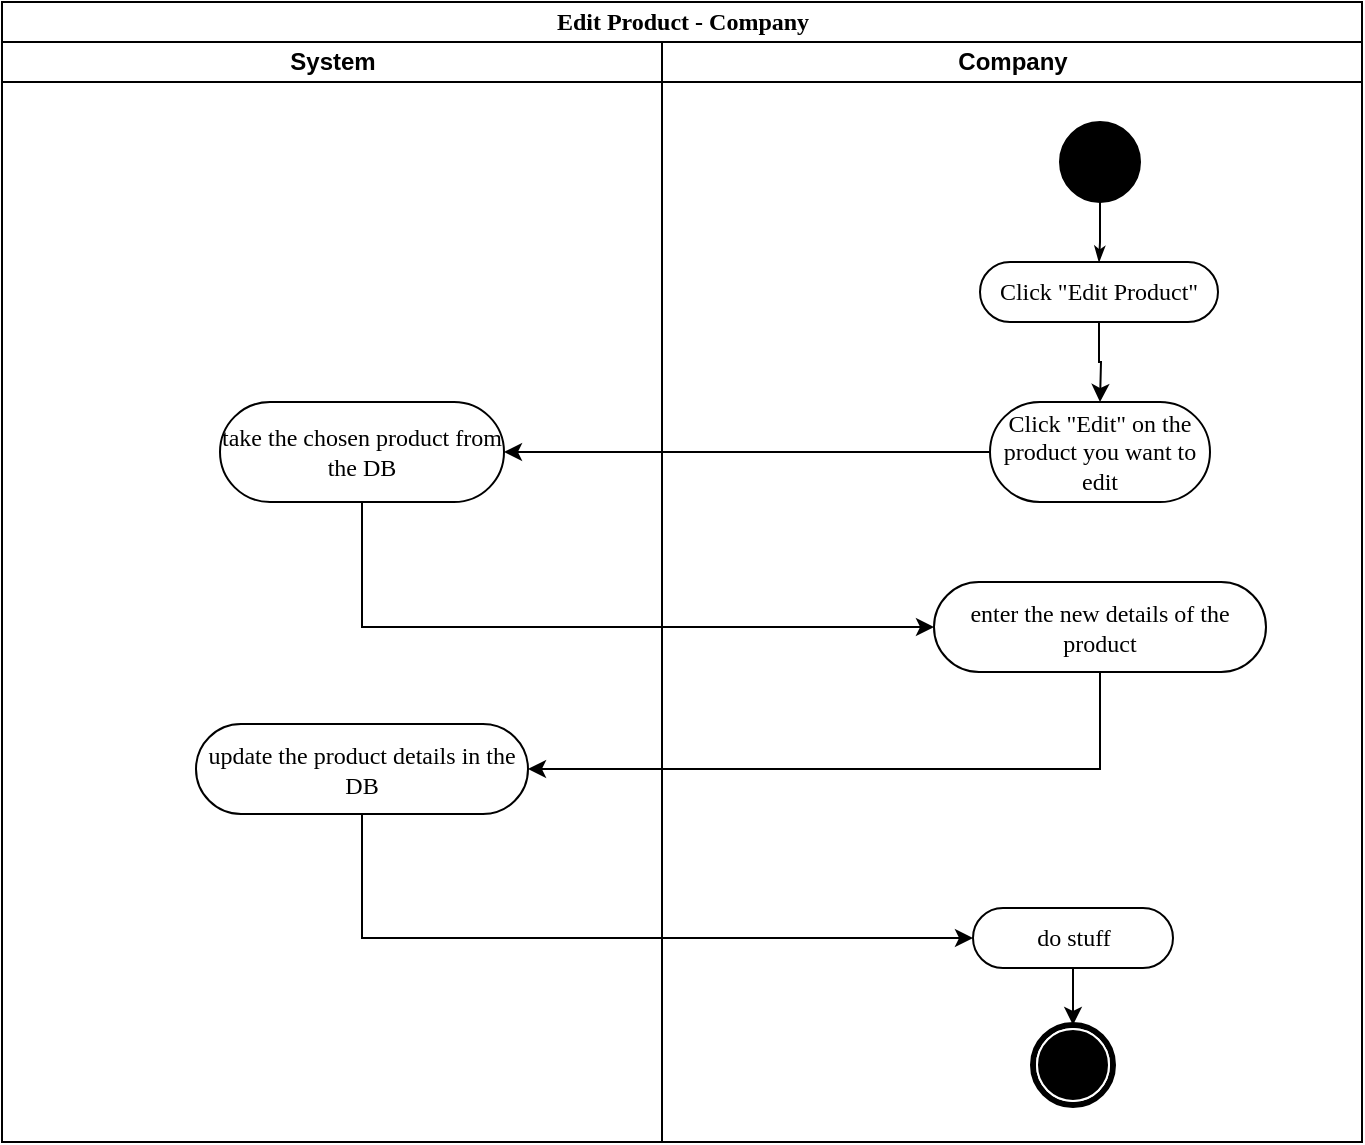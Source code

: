 <mxfile version="10.6.6" type="device"><diagram id="7nAYffAqB-xToMOoyVGd" name="Page-1"><mxGraphModel dx="1181" dy="575" grid="1" gridSize="10" guides="1" tooltips="1" connect="1" arrows="1" fold="1" page="1" pageScale="1" pageWidth="1169" pageHeight="827" math="0" shadow="0"><root><mxCell id="0"/><mxCell id="1" parent="0"/><mxCell id="jrV5g9tKmXIpxCekZfS_-1" value="Edit Product - Company" style="swimlane;html=1;childLayout=stackLayout;startSize=20;rounded=0;shadow=0;comic=0;labelBackgroundColor=none;strokeColor=#000000;strokeWidth=1;fillColor=#ffffff;fontFamily=Verdana;fontSize=12;fontColor=#000000;align=center;" parent="1" vertex="1"><mxGeometry x="91" y="30" width="680" height="570" as="geometry"/></mxCell><mxCell id="jrV5g9tKmXIpxCekZfS_-2" value="System" style="swimlane;html=1;startSize=20;" parent="jrV5g9tKmXIpxCekZfS_-1" vertex="1"><mxGeometry y="20" width="330" height="550" as="geometry"/></mxCell><mxCell id="jrV5g9tKmXIpxCekZfS_-7" value="take the chosen product from the DB" style="rounded=1;whiteSpace=wrap;html=1;shadow=0;comic=0;labelBackgroundColor=none;strokeColor=#000000;strokeWidth=1;fillColor=#ffffff;fontFamily=Verdana;fontSize=12;fontColor=#000000;align=center;arcSize=50;" parent="jrV5g9tKmXIpxCekZfS_-2" vertex="1"><mxGeometry x="109" y="180" width="142" height="50" as="geometry"/></mxCell><mxCell id="BxvQ6pNwY284LI6KJ6RN-3" value="update the product details in the DB" style="rounded=1;whiteSpace=wrap;html=1;shadow=0;comic=0;labelBackgroundColor=none;strokeColor=#000000;strokeWidth=1;fillColor=#ffffff;fontFamily=Verdana;fontSize=12;fontColor=#000000;align=center;arcSize=50;" vertex="1" parent="jrV5g9tKmXIpxCekZfS_-2"><mxGeometry x="97" y="341" width="166" height="45" as="geometry"/></mxCell><mxCell id="jrV5g9tKmXIpxCekZfS_-8" value="Company" style="swimlane;html=1;startSize=20;" parent="jrV5g9tKmXIpxCekZfS_-1" vertex="1"><mxGeometry x="330" y="20" width="350" height="550" as="geometry"/></mxCell><mxCell id="jrV5g9tKmXIpxCekZfS_-9" style="edgeStyle=orthogonalEdgeStyle;rounded=0;html=1;labelBackgroundColor=none;startArrow=none;startFill=0;startSize=5;endArrow=classicThin;endFill=1;endSize=5;jettySize=auto;orthogonalLoop=1;strokeColor=#000000;strokeWidth=1;fontFamily=Verdana;fontSize=12;fontColor=#000000;" parent="jrV5g9tKmXIpxCekZfS_-8" source="jrV5g9tKmXIpxCekZfS_-10" target="jrV5g9tKmXIpxCekZfS_-11" edge="1"><mxGeometry relative="1" as="geometry"/></mxCell><mxCell id="jrV5g9tKmXIpxCekZfS_-10" value="" style="ellipse;whiteSpace=wrap;html=1;rounded=0;shadow=0;comic=0;labelBackgroundColor=none;strokeColor=#000000;strokeWidth=1;fillColor=#000000;fontFamily=Verdana;fontSize=12;fontColor=#000000;align=center;" parent="jrV5g9tKmXIpxCekZfS_-8" vertex="1"><mxGeometry x="199" y="40" width="40" height="40" as="geometry"/></mxCell><mxCell id="jrV5g9tKmXIpxCekZfS_-11" value="Click &quot;Edit Product&quot;" style="rounded=1;whiteSpace=wrap;html=1;shadow=0;comic=0;labelBackgroundColor=none;strokeColor=#000000;strokeWidth=1;fillColor=#ffffff;fontFamily=Verdana;fontSize=12;fontColor=#000000;align=center;arcSize=50;" parent="jrV5g9tKmXIpxCekZfS_-8" vertex="1"><mxGeometry x="159" y="110" width="119" height="30" as="geometry"/></mxCell><mxCell id="jrV5g9tKmXIpxCekZfS_-12" value="Click &quot;Edit&quot; on the product you want to edit" style="rounded=1;whiteSpace=wrap;html=1;shadow=0;comic=0;labelBackgroundColor=none;strokeColor=#000000;strokeWidth=1;fillColor=#ffffff;fontFamily=Verdana;fontSize=12;fontColor=#000000;align=center;arcSize=50;" parent="jrV5g9tKmXIpxCekZfS_-8" vertex="1"><mxGeometry x="164" y="180" width="110" height="50" as="geometry"/></mxCell><mxCell id="jrV5g9tKmXIpxCekZfS_-13" style="edgeStyle=orthogonalEdgeStyle;rounded=0;orthogonalLoop=1;jettySize=auto;html=1;entryX=0.5;entryY=0;entryDx=0;entryDy=0;" parent="jrV5g9tKmXIpxCekZfS_-8" source="jrV5g9tKmXIpxCekZfS_-14" target="jrV5g9tKmXIpxCekZfS_-15" edge="1"><mxGeometry relative="1" as="geometry"/></mxCell><mxCell id="jrV5g9tKmXIpxCekZfS_-14" value="do stuff" style="rounded=1;whiteSpace=wrap;html=1;shadow=0;comic=0;labelBackgroundColor=none;strokeColor=#000000;strokeWidth=1;fillColor=#ffffff;fontFamily=Verdana;fontSize=12;fontColor=#000000;align=center;arcSize=50;" parent="jrV5g9tKmXIpxCekZfS_-8" vertex="1"><mxGeometry x="155.5" y="433" width="100" height="30" as="geometry"/></mxCell><mxCell id="jrV5g9tKmXIpxCekZfS_-15" value="" style="shape=mxgraph.bpmn.shape;html=1;verticalLabelPosition=bottom;labelBackgroundColor=#ffffff;verticalAlign=top;perimeter=ellipsePerimeter;outline=end;symbol=terminate;rounded=0;shadow=0;comic=0;strokeColor=#000000;strokeWidth=1;fillColor=#ffffff;fontFamily=Verdana;fontSize=12;fontColor=#000000;align=center;" parent="jrV5g9tKmXIpxCekZfS_-8" vertex="1"><mxGeometry x="185.5" y="491.5" width="40" height="40" as="geometry"/></mxCell><mxCell id="y71z_HvWy0m2HpcQxqED-3" value="enter the new details of the product" style="rounded=1;whiteSpace=wrap;html=1;shadow=0;comic=0;labelBackgroundColor=none;strokeColor=#000000;strokeWidth=1;fillColor=#ffffff;fontFamily=Verdana;fontSize=12;fontColor=#000000;align=center;arcSize=50;" parent="jrV5g9tKmXIpxCekZfS_-8" vertex="1"><mxGeometry x="136" y="270" width="166" height="45" as="geometry"/></mxCell><mxCell id="jrV5g9tKmXIpxCekZfS_-16" style="edgeStyle=orthogonalEdgeStyle;rounded=0;orthogonalLoop=1;jettySize=auto;html=1;entryX=1;entryY=0.5;entryDx=0;entryDy=0;exitX=0;exitY=0.5;exitDx=0;exitDy=0;" parent="jrV5g9tKmXIpxCekZfS_-1" source="jrV5g9tKmXIpxCekZfS_-12" target="jrV5g9tKmXIpxCekZfS_-7" edge="1"><mxGeometry relative="1" as="geometry"><mxPoint x="163.529" y="250.176" as="targetPoint"/><mxPoint x="468" y="290" as="sourcePoint"/></mxGeometry></mxCell><mxCell id="y71z_HvWy0m2HpcQxqED-4" style="edgeStyle=orthogonalEdgeStyle;rounded=0;orthogonalLoop=1;jettySize=auto;html=1;entryX=0;entryY=0.5;entryDx=0;entryDy=0;exitX=0.5;exitY=1;exitDx=0;exitDy=0;" parent="jrV5g9tKmXIpxCekZfS_-1" source="jrV5g9tKmXIpxCekZfS_-7" target="y71z_HvWy0m2HpcQxqED-3" edge="1"><mxGeometry relative="1" as="geometry"/></mxCell><mxCell id="BxvQ6pNwY284LI6KJ6RN-4" style="edgeStyle=orthogonalEdgeStyle;rounded=0;orthogonalLoop=1;jettySize=auto;html=1;entryX=1;entryY=0.5;entryDx=0;entryDy=0;exitX=0.5;exitY=1;exitDx=0;exitDy=0;" edge="1" parent="jrV5g9tKmXIpxCekZfS_-1" source="y71z_HvWy0m2HpcQxqED-3" target="BxvQ6pNwY284LI6KJ6RN-3"><mxGeometry relative="1" as="geometry"/></mxCell><mxCell id="BxvQ6pNwY284LI6KJ6RN-5" style="edgeStyle=orthogonalEdgeStyle;rounded=0;orthogonalLoop=1;jettySize=auto;html=1;entryX=0;entryY=0.5;entryDx=0;entryDy=0;exitX=0.5;exitY=1;exitDx=0;exitDy=0;" edge="1" parent="jrV5g9tKmXIpxCekZfS_-1" source="BxvQ6pNwY284LI6KJ6RN-3" target="jrV5g9tKmXIpxCekZfS_-14"><mxGeometry relative="1" as="geometry"/></mxCell><mxCell id="jrV5g9tKmXIpxCekZfS_-21" style="edgeStyle=orthogonalEdgeStyle;rounded=0;orthogonalLoop=1;jettySize=auto;html=1;" parent="1" source="jrV5g9tKmXIpxCekZfS_-11" edge="1"><mxGeometry relative="1" as="geometry"><mxPoint x="640" y="230" as="targetPoint"/></mxGeometry></mxCell></root></mxGraphModel></diagram></mxfile>